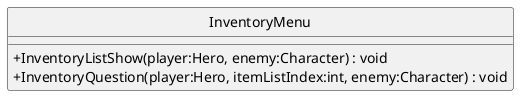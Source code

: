 @startuml Classdiagram
skinparam ClassAttributeIconSize 0
skinparam Monochrome true
hide circle

class InventoryMenu {
    + InventoryListShow(player:Hero, enemy:Character) : void
    + InventoryQuestion(player:Hero, itemListIndex:int, enemy:Character) : void
}
@enduml
